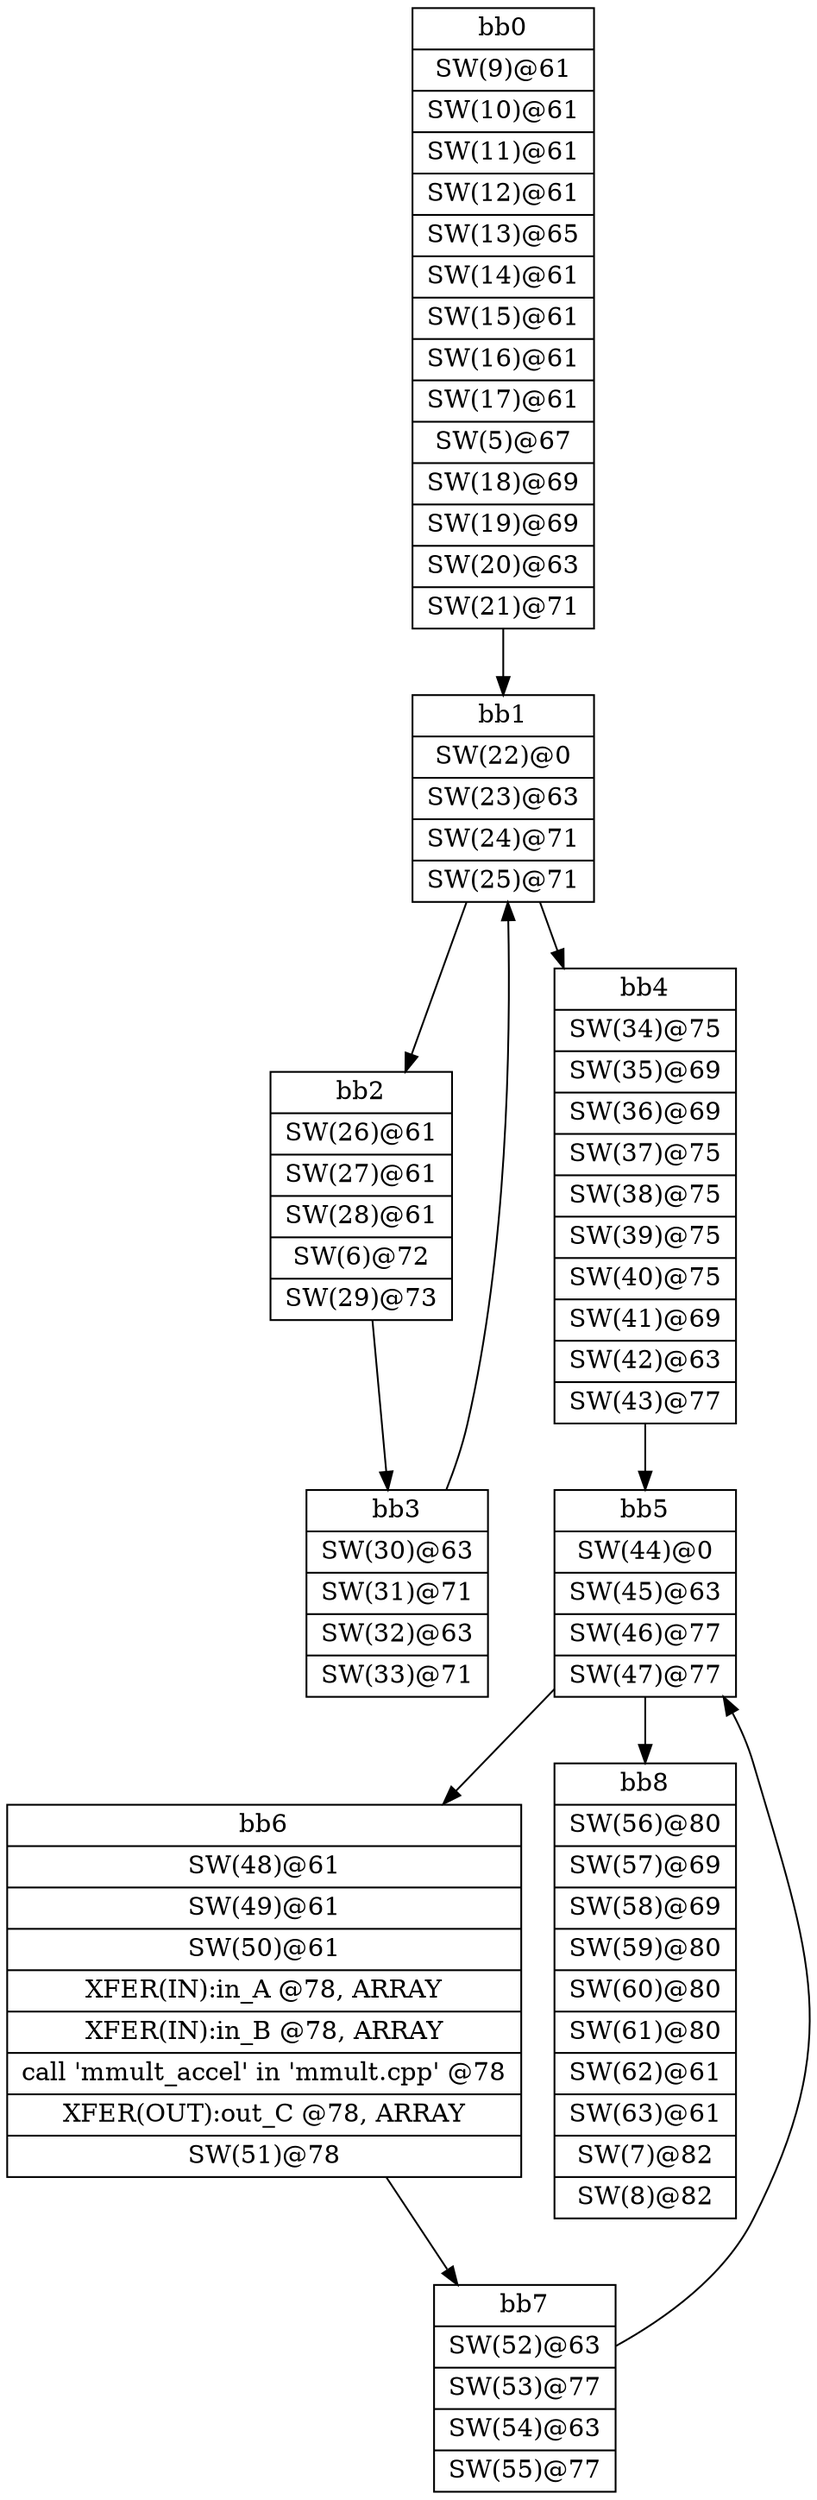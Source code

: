 digraph CDFG {
node [shape=record];
bb0 [shape=record, label = "{bb0|<x0x36bfac0>SW(9)@61\n|<x0x36c0890>SW(10)@61\n|<x0x36c0ac0>SW(11)@61\n|<x0x36c0cc0>SW(12)@61\n|<x0x36c0ee0>SW(13)@65\n|<x0x36c7840>SW(14)@61\n|<x0x36c7a50>SW(15)@61\n|<x0x36c7c60>SW(16)@61\n|<x0x36c7e70>SW(17)@61\n|<x0x36c3b00>SW(5)@67\n|<x0x36c80a0>SW(18)@69\n|<x0x36c8290>SW(19)@69\n|<x0x36c84a0>SW(20)@63\n|<x0x36c86b0>SW(21)@71\n}"];
bb1 [shape=record, label = "{bb1|<x0x36c89f0>SW(22)@0\n|<x0x36c8ba0>SW(23)@63\n|<x0x36c8db0>SW(24)@71\n|<x0x36c8fa0>SW(25)@71\n}"];
bb2 [shape=record, label = "{bb2|<x0x36c8910>SW(26)@61\n|<x0x36c9530>SW(27)@61\n|<x0x36c9740>SW(28)@61\n|<x0x36c6a00>SW(6)@72\n|<x0x36c9970>SW(29)@73\n}"];
bb3 [shape=record, label = "{bb3|<x0x36c9c50>SW(30)@63\n|<x0x36c9ea0>SW(31)@71\n|<x0x36ca090>SW(32)@63\n|<x0x36ca2a0>SW(33)@71\n}"];
bb4 [shape=record, label = "{bb4|<x0x36ca650>SW(34)@75\n|<x0x36ca860>SW(35)@69\n|<x0x36caa70>SW(36)@69\n|<x0x36cac80>SW(37)@75\n|<x0x36cae60>SW(38)@75\n|<x0x36cb050>SW(39)@75\n|<x0x36cb2a0>SW(40)@75\n|<x0x36cb490>SW(41)@69\n|<x0x36cb6a0>SW(42)@63\n|<x0x36cb8b0>SW(43)@77\n}"];
bb5 [shape=record, label = "{bb5|<x0x36cbb90>SW(44)@0\n|<x0x36cbd80>SW(45)@63\n|<x0x36cbf90>SW(46)@77\n|<x0x36cc1a0>SW(47)@77\n}"];
bb6 [shape=record, label = "{bb6|<x0x36cc490>SW(48)@61\n|<x0x36cc6e0>SW(49)@61\n|<x0x36cc8f0>SW(50)@61\n|<x0x36cef60>XFER(IN):in_A @78, ARRAY\n|<x0x36cf020>XFER(IN):in_B @78, ARRAY\n|<x0x36babb0>call 'mmult_accel' in 'mmult.cpp' @78\n|<x0x36cf100>XFER(OUT):out_C @78, ARRAY\n|<x0x36ccb20>SW(51)@78\n}"];
bb7 [shape=record, label = "{bb7|<x0x36cce00>SW(52)@63\n|<x0x36cd050>SW(53)@77\n|<x0x36cd240>SW(54)@63\n|<x0x36cd450>SW(55)@77\n}"];
bb8 [shape=record, label = "{bb8|<x0x36ca580>SW(56)@80\n|<x0x36cdad0>SW(57)@69\n|<x0x36cdcf0>SW(58)@69\n|<x0x36cdf00>SW(59)@80\n|<x0x36ce0f0>SW(60)@80\n|<x0x36ce2e0>SW(61)@80\n|<x0x36ce530>SW(62)@61\n|<x0x36ce740>SW(63)@61\n|<x0x36beef0>SW(7)@82\n|<x0x36c1320>SW(8)@82\n}"];
bb0 -> bb1
bb1 -> bb2
bb1 -> bb4
bb2 -> bb3
bb3 -> bb1
bb4 -> bb5
bb5 -> bb6
bb5 -> bb8
bb6 -> bb7
bb7 -> bb5
}
